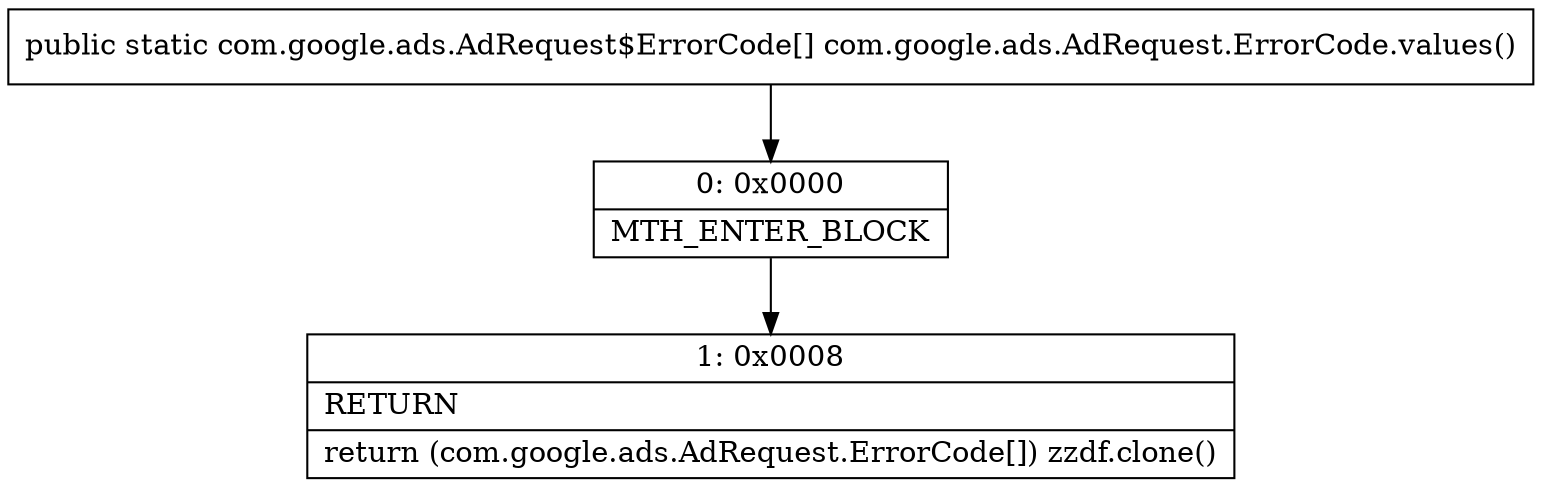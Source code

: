 digraph "CFG forcom.google.ads.AdRequest.ErrorCode.values()[Lcom\/google\/ads\/AdRequest$ErrorCode;" {
Node_0 [shape=record,label="{0\:\ 0x0000|MTH_ENTER_BLOCK\l}"];
Node_1 [shape=record,label="{1\:\ 0x0008|RETURN\l|return (com.google.ads.AdRequest.ErrorCode[]) zzdf.clone()\l}"];
MethodNode[shape=record,label="{public static com.google.ads.AdRequest$ErrorCode[] com.google.ads.AdRequest.ErrorCode.values() }"];
MethodNode -> Node_0;
Node_0 -> Node_1;
}

